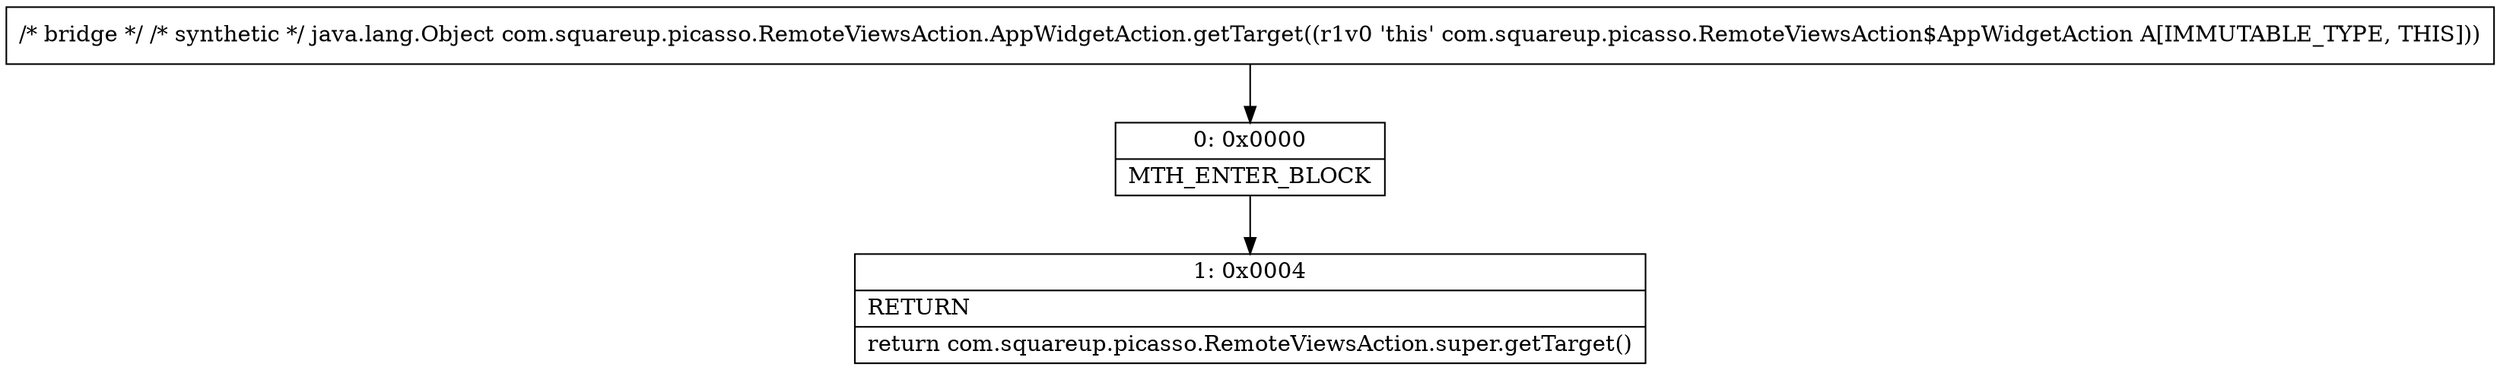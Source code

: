 digraph "CFG forcom.squareup.picasso.RemoteViewsAction.AppWidgetAction.getTarget()Ljava\/lang\/Object;" {
Node_0 [shape=record,label="{0\:\ 0x0000|MTH_ENTER_BLOCK\l}"];
Node_1 [shape=record,label="{1\:\ 0x0004|RETURN\l|return com.squareup.picasso.RemoteViewsAction.super.getTarget()\l}"];
MethodNode[shape=record,label="{\/* bridge *\/ \/* synthetic *\/ java.lang.Object com.squareup.picasso.RemoteViewsAction.AppWidgetAction.getTarget((r1v0 'this' com.squareup.picasso.RemoteViewsAction$AppWidgetAction A[IMMUTABLE_TYPE, THIS])) }"];
MethodNode -> Node_0;
Node_0 -> Node_1;
}

